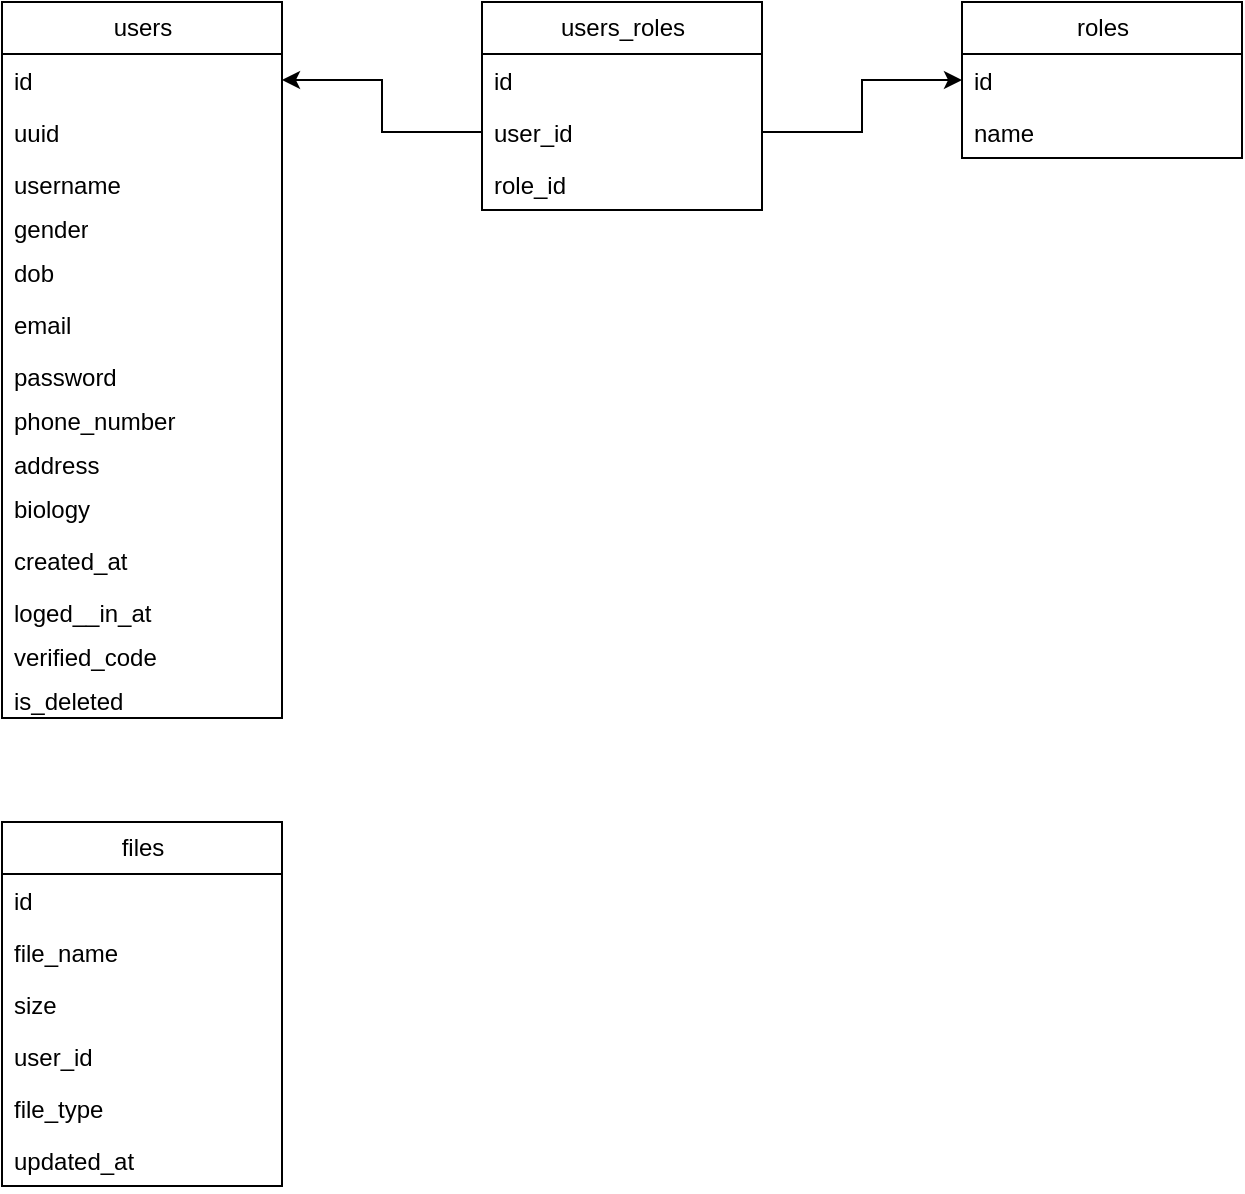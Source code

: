 <mxfile version="22.0.8" type="github">
  <diagram name="Page-1" id="uQ-LEBRfxpsfQrsSfHtP">
    <mxGraphModel dx="2100" dy="1068" grid="1" gridSize="10" guides="1" tooltips="1" connect="1" arrows="1" fold="1" page="1" pageScale="1" pageWidth="850" pageHeight="1100" math="0" shadow="0">
      <root>
        <mxCell id="0" />
        <mxCell id="1" parent="0" />
        <mxCell id="L1xeTPXY0KIU7GpMLRNp-1" value="users" style="swimlane;fontStyle=0;childLayout=stackLayout;horizontal=1;startSize=26;fillColor=none;horizontalStack=0;resizeParent=1;resizeParentMax=0;resizeLast=0;collapsible=1;marginBottom=0;html=1;" parent="1" vertex="1">
          <mxGeometry x="40" y="40" width="140" height="358" as="geometry">
            <mxRectangle x="210" y="230" width="70" height="30" as="alternateBounds" />
          </mxGeometry>
        </mxCell>
        <mxCell id="L1xeTPXY0KIU7GpMLRNp-2" value="id" style="text;strokeColor=none;fillColor=none;align=left;verticalAlign=top;spacingLeft=4;spacingRight=4;overflow=hidden;rotatable=0;points=[[0,0.5],[1,0.5]];portConstraint=eastwest;whiteSpace=wrap;html=1;" parent="L1xeTPXY0KIU7GpMLRNp-1" vertex="1">
          <mxGeometry y="26" width="140" height="26" as="geometry" />
        </mxCell>
        <mxCell id="L1xeTPXY0KIU7GpMLRNp-3" value="uuid" style="text;strokeColor=none;fillColor=none;align=left;verticalAlign=top;spacingLeft=4;spacingRight=4;overflow=hidden;rotatable=0;points=[[0,0.5],[1,0.5]];portConstraint=eastwest;whiteSpace=wrap;html=1;" parent="L1xeTPXY0KIU7GpMLRNp-1" vertex="1">
          <mxGeometry y="52" width="140" height="26" as="geometry" />
        </mxCell>
        <mxCell id="L1xeTPXY0KIU7GpMLRNp-8" value="username" style="text;strokeColor=none;fillColor=none;align=left;verticalAlign=top;spacingLeft=4;spacingRight=4;overflow=hidden;rotatable=0;points=[[0,0.5],[1,0.5]];portConstraint=eastwest;whiteSpace=wrap;html=1;" parent="L1xeTPXY0KIU7GpMLRNp-1" vertex="1">
          <mxGeometry y="78" width="140" height="22" as="geometry" />
        </mxCell>
        <mxCell id="L1xeTPXY0KIU7GpMLRNp-9" value="gender" style="text;strokeColor=none;fillColor=none;align=left;verticalAlign=top;spacingLeft=4;spacingRight=4;overflow=hidden;rotatable=0;points=[[0,0.5],[1,0.5]];portConstraint=eastwest;whiteSpace=wrap;html=1;" parent="L1xeTPXY0KIU7GpMLRNp-1" vertex="1">
          <mxGeometry y="100" width="140" height="22" as="geometry" />
        </mxCell>
        <mxCell id="L1xeTPXY0KIU7GpMLRNp-10" value="dob" style="text;strokeColor=none;fillColor=none;align=left;verticalAlign=top;spacingLeft=4;spacingRight=4;overflow=hidden;rotatable=0;points=[[0,0.5],[1,0.5]];portConstraint=eastwest;whiteSpace=wrap;html=1;" parent="L1xeTPXY0KIU7GpMLRNp-1" vertex="1">
          <mxGeometry y="122" width="140" height="26" as="geometry" />
        </mxCell>
        <mxCell id="L1xeTPXY0KIU7GpMLRNp-15" value="email" style="text;strokeColor=none;fillColor=none;align=left;verticalAlign=top;spacingLeft=4;spacingRight=4;overflow=hidden;rotatable=0;points=[[0,0.5],[1,0.5]];portConstraint=eastwest;whiteSpace=wrap;html=1;" parent="L1xeTPXY0KIU7GpMLRNp-1" vertex="1">
          <mxGeometry y="148" width="140" height="26" as="geometry" />
        </mxCell>
        <mxCell id="L1xeTPXY0KIU7GpMLRNp-19" value="password" style="text;strokeColor=none;fillColor=none;align=left;verticalAlign=top;spacingLeft=4;spacingRight=4;overflow=hidden;rotatable=0;points=[[0,0.5],[1,0.5]];portConstraint=eastwest;whiteSpace=wrap;html=1;" parent="L1xeTPXY0KIU7GpMLRNp-1" vertex="1">
          <mxGeometry y="174" width="140" height="22" as="geometry" />
        </mxCell>
        <mxCell id="L1xeTPXY0KIU7GpMLRNp-18" value="phone_number" style="text;strokeColor=none;fillColor=none;align=left;verticalAlign=top;spacingLeft=4;spacingRight=4;overflow=hidden;rotatable=0;points=[[0,0.5],[1,0.5]];portConstraint=eastwest;whiteSpace=wrap;html=1;" parent="L1xeTPXY0KIU7GpMLRNp-1" vertex="1">
          <mxGeometry y="196" width="140" height="22" as="geometry" />
        </mxCell>
        <mxCell id="L1xeTPXY0KIU7GpMLRNp-17" value="address" style="text;strokeColor=none;fillColor=none;align=left;verticalAlign=top;spacingLeft=4;spacingRight=4;overflow=hidden;rotatable=0;points=[[0,0.5],[1,0.5]];portConstraint=eastwest;whiteSpace=wrap;html=1;" parent="L1xeTPXY0KIU7GpMLRNp-1" vertex="1">
          <mxGeometry y="218" width="140" height="22" as="geometry" />
        </mxCell>
        <mxCell id="L1xeTPXY0KIU7GpMLRNp-16" value="biology" style="text;strokeColor=none;fillColor=none;align=left;verticalAlign=top;spacingLeft=4;spacingRight=4;overflow=hidden;rotatable=0;points=[[0,0.5],[1,0.5]];portConstraint=eastwest;whiteSpace=wrap;html=1;" parent="L1xeTPXY0KIU7GpMLRNp-1" vertex="1">
          <mxGeometry y="240" width="140" height="26" as="geometry" />
        </mxCell>
        <mxCell id="L1xeTPXY0KIU7GpMLRNp-11" value="created_at" style="text;strokeColor=none;fillColor=none;align=left;verticalAlign=top;spacingLeft=4;spacingRight=4;overflow=hidden;rotatable=0;points=[[0,0.5],[1,0.5]];portConstraint=eastwest;whiteSpace=wrap;html=1;" parent="L1xeTPXY0KIU7GpMLRNp-1" vertex="1">
          <mxGeometry y="266" width="140" height="26" as="geometry" />
        </mxCell>
        <mxCell id="L1xeTPXY0KIU7GpMLRNp-12" value="loged__in_at" style="text;strokeColor=none;fillColor=none;align=left;verticalAlign=top;spacingLeft=4;spacingRight=4;overflow=hidden;rotatable=0;points=[[0,0.5],[1,0.5]];portConstraint=eastwest;whiteSpace=wrap;html=1;" parent="L1xeTPXY0KIU7GpMLRNp-1" vertex="1">
          <mxGeometry y="292" width="140" height="22" as="geometry" />
        </mxCell>
        <mxCell id="L1xeTPXY0KIU7GpMLRNp-13" value="verified_code" style="text;strokeColor=none;fillColor=none;align=left;verticalAlign=top;spacingLeft=4;spacingRight=4;overflow=hidden;rotatable=0;points=[[0,0.5],[1,0.5]];portConstraint=eastwest;whiteSpace=wrap;html=1;" parent="L1xeTPXY0KIU7GpMLRNp-1" vertex="1">
          <mxGeometry y="314" width="140" height="22" as="geometry" />
        </mxCell>
        <mxCell id="L1xeTPXY0KIU7GpMLRNp-14" value="is_deleted" style="text;strokeColor=none;fillColor=none;align=left;verticalAlign=top;spacingLeft=4;spacingRight=4;overflow=hidden;rotatable=0;points=[[0,0.5],[1,0.5]];portConstraint=eastwest;whiteSpace=wrap;html=1;" parent="L1xeTPXY0KIU7GpMLRNp-1" vertex="1">
          <mxGeometry y="336" width="140" height="22" as="geometry" />
        </mxCell>
        <mxCell id="L1xeTPXY0KIU7GpMLRNp-20" value="roles" style="swimlane;fontStyle=0;childLayout=stackLayout;horizontal=1;startSize=26;fillColor=none;horizontalStack=0;resizeParent=1;resizeParentMax=0;resizeLast=0;collapsible=1;marginBottom=0;html=1;" parent="1" vertex="1">
          <mxGeometry x="520" y="40" width="140" height="78" as="geometry">
            <mxRectangle x="210" y="230" width="70" height="30" as="alternateBounds" />
          </mxGeometry>
        </mxCell>
        <mxCell id="L1xeTPXY0KIU7GpMLRNp-21" value="id" style="text;strokeColor=none;fillColor=none;align=left;verticalAlign=top;spacingLeft=4;spacingRight=4;overflow=hidden;rotatable=0;points=[[0,0.5],[1,0.5]];portConstraint=eastwest;whiteSpace=wrap;html=1;" parent="L1xeTPXY0KIU7GpMLRNp-20" vertex="1">
          <mxGeometry y="26" width="140" height="26" as="geometry" />
        </mxCell>
        <mxCell id="L1xeTPXY0KIU7GpMLRNp-22" value="name" style="text;strokeColor=none;fillColor=none;align=left;verticalAlign=top;spacingLeft=4;spacingRight=4;overflow=hidden;rotatable=0;points=[[0,0.5],[1,0.5]];portConstraint=eastwest;whiteSpace=wrap;html=1;" parent="L1xeTPXY0KIU7GpMLRNp-20" vertex="1">
          <mxGeometry y="52" width="140" height="26" as="geometry" />
        </mxCell>
        <mxCell id="L1xeTPXY0KIU7GpMLRNp-35" value="users_roles" style="swimlane;fontStyle=0;childLayout=stackLayout;horizontal=1;startSize=26;fillColor=none;horizontalStack=0;resizeParent=1;resizeParentMax=0;resizeLast=0;collapsible=1;marginBottom=0;html=1;" parent="1" vertex="1">
          <mxGeometry x="280" y="40" width="140" height="104" as="geometry">
            <mxRectangle x="210" y="230" width="70" height="30" as="alternateBounds" />
          </mxGeometry>
        </mxCell>
        <mxCell id="L1xeTPXY0KIU7GpMLRNp-36" value="id" style="text;strokeColor=none;fillColor=none;align=left;verticalAlign=top;spacingLeft=4;spacingRight=4;overflow=hidden;rotatable=0;points=[[0,0.5],[1,0.5]];portConstraint=eastwest;whiteSpace=wrap;html=1;" parent="L1xeTPXY0KIU7GpMLRNp-35" vertex="1">
          <mxGeometry y="26" width="140" height="26" as="geometry" />
        </mxCell>
        <mxCell id="L1xeTPXY0KIU7GpMLRNp-41" value="user_id" style="text;strokeColor=none;fillColor=none;align=left;verticalAlign=top;spacingLeft=4;spacingRight=4;overflow=hidden;rotatable=0;points=[[0,0.5],[1,0.5]];portConstraint=eastwest;whiteSpace=wrap;html=1;" parent="L1xeTPXY0KIU7GpMLRNp-35" vertex="1">
          <mxGeometry y="52" width="140" height="26" as="geometry" />
        </mxCell>
        <mxCell id="L1xeTPXY0KIU7GpMLRNp-37" value="role_id" style="text;strokeColor=none;fillColor=none;align=left;verticalAlign=top;spacingLeft=4;spacingRight=4;overflow=hidden;rotatable=0;points=[[0,0.5],[1,0.5]];portConstraint=eastwest;whiteSpace=wrap;html=1;" parent="L1xeTPXY0KIU7GpMLRNp-35" vertex="1">
          <mxGeometry y="78" width="140" height="26" as="geometry" />
        </mxCell>
        <mxCell id="TzdR4PTBWZfwo3h6QE1A-2" style="edgeStyle=orthogonalEdgeStyle;rounded=0;orthogonalLoop=1;jettySize=auto;html=1;" edge="1" parent="1" source="L1xeTPXY0KIU7GpMLRNp-41" target="L1xeTPXY0KIU7GpMLRNp-2">
          <mxGeometry relative="1" as="geometry" />
        </mxCell>
        <mxCell id="TzdR4PTBWZfwo3h6QE1A-3" style="edgeStyle=orthogonalEdgeStyle;rounded=0;orthogonalLoop=1;jettySize=auto;html=1;entryX=0;entryY=0.5;entryDx=0;entryDy=0;" edge="1" parent="1" source="L1xeTPXY0KIU7GpMLRNp-41" target="L1xeTPXY0KIU7GpMLRNp-21">
          <mxGeometry relative="1" as="geometry" />
        </mxCell>
        <mxCell id="TzdR4PTBWZfwo3h6QE1A-4" value="files" style="swimlane;fontStyle=0;childLayout=stackLayout;horizontal=1;startSize=26;fillColor=none;horizontalStack=0;resizeParent=1;resizeParentMax=0;resizeLast=0;collapsible=1;marginBottom=0;html=1;" vertex="1" parent="1">
          <mxGeometry x="40" y="450" width="140" height="182" as="geometry">
            <mxRectangle x="210" y="230" width="70" height="30" as="alternateBounds" />
          </mxGeometry>
        </mxCell>
        <mxCell id="TzdR4PTBWZfwo3h6QE1A-5" value="id" style="text;strokeColor=none;fillColor=none;align=left;verticalAlign=top;spacingLeft=4;spacingRight=4;overflow=hidden;rotatable=0;points=[[0,0.5],[1,0.5]];portConstraint=eastwest;whiteSpace=wrap;html=1;" vertex="1" parent="TzdR4PTBWZfwo3h6QE1A-4">
          <mxGeometry y="26" width="140" height="26" as="geometry" />
        </mxCell>
        <mxCell id="TzdR4PTBWZfwo3h6QE1A-7" value="file_name" style="text;strokeColor=none;fillColor=none;align=left;verticalAlign=top;spacingLeft=4;spacingRight=4;overflow=hidden;rotatable=0;points=[[0,0.5],[1,0.5]];portConstraint=eastwest;whiteSpace=wrap;html=1;" vertex="1" parent="TzdR4PTBWZfwo3h6QE1A-4">
          <mxGeometry y="52" width="140" height="26" as="geometry" />
        </mxCell>
        <mxCell id="TzdR4PTBWZfwo3h6QE1A-9" value="size" style="text;strokeColor=none;fillColor=none;align=left;verticalAlign=top;spacingLeft=4;spacingRight=4;overflow=hidden;rotatable=0;points=[[0,0.5],[1,0.5]];portConstraint=eastwest;whiteSpace=wrap;html=1;" vertex="1" parent="TzdR4PTBWZfwo3h6QE1A-4">
          <mxGeometry y="78" width="140" height="26" as="geometry" />
        </mxCell>
        <mxCell id="TzdR4PTBWZfwo3h6QE1A-10" value="user_id" style="text;strokeColor=none;fillColor=none;align=left;verticalAlign=top;spacingLeft=4;spacingRight=4;overflow=hidden;rotatable=0;points=[[0,0.5],[1,0.5]];portConstraint=eastwest;whiteSpace=wrap;html=1;" vertex="1" parent="TzdR4PTBWZfwo3h6QE1A-4">
          <mxGeometry y="104" width="140" height="26" as="geometry" />
        </mxCell>
        <mxCell id="TzdR4PTBWZfwo3h6QE1A-8" value="file_type" style="text;strokeColor=none;fillColor=none;align=left;verticalAlign=top;spacingLeft=4;spacingRight=4;overflow=hidden;rotatable=0;points=[[0,0.5],[1,0.5]];portConstraint=eastwest;whiteSpace=wrap;html=1;" vertex="1" parent="TzdR4PTBWZfwo3h6QE1A-4">
          <mxGeometry y="130" width="140" height="26" as="geometry" />
        </mxCell>
        <mxCell id="TzdR4PTBWZfwo3h6QE1A-6" value="updated_at" style="text;strokeColor=none;fillColor=none;align=left;verticalAlign=top;spacingLeft=4;spacingRight=4;overflow=hidden;rotatable=0;points=[[0,0.5],[1,0.5]];portConstraint=eastwest;whiteSpace=wrap;html=1;" vertex="1" parent="TzdR4PTBWZfwo3h6QE1A-4">
          <mxGeometry y="156" width="140" height="26" as="geometry" />
        </mxCell>
      </root>
    </mxGraphModel>
  </diagram>
</mxfile>
